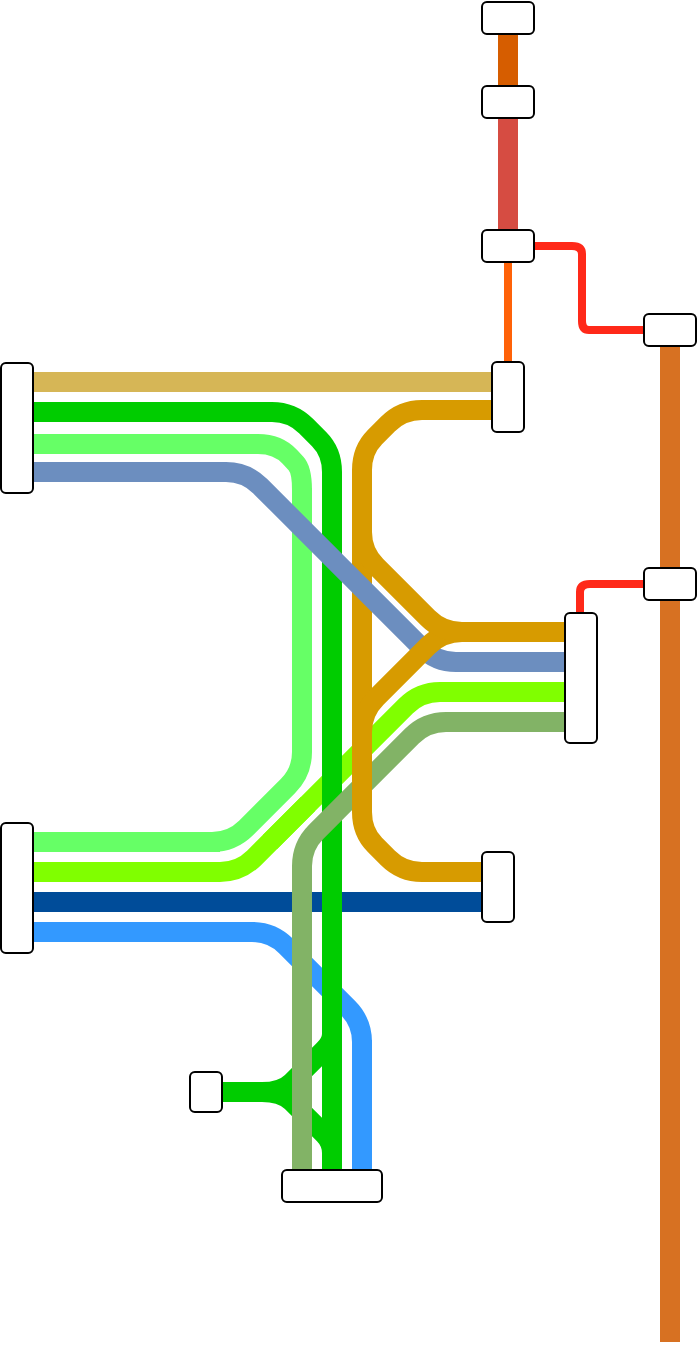 <mxfile version="24.1.0" type="github">
  <diagram name="Page-1" id="5QORuFMQOnyS7oN0RUPV">
    <mxGraphModel dx="1195" dy="652" grid="1" gridSize="1" guides="1" tooltips="1" connect="1" arrows="1" fold="1" page="1" pageScale="1" pageWidth="4681" pageHeight="3300" background="#FFFFFF" math="0" shadow="0">
      <root>
        <mxCell id="0" />
        <mxCell id="1" parent="0" />
        <mxCell id="o2IL8OXkaZYKSykmPxrE-1" value="" style="endArrow=none;html=1;rounded=1;strokeWidth=10;fillColor=#fff2cc;strokeColor=#00CC00;curved=0;movable=0;resizable=0;rotatable=0;deletable=0;editable=0;locked=1;connectable=0;" edge="1" parent="1">
          <mxGeometry width="50" height="50" relative="1" as="geometry">
            <mxPoint x="272" y="655" as="sourcePoint" />
            <mxPoint x="335" y="622" as="targetPoint" />
            <Array as="points">
              <mxPoint x="310" y="655" />
              <mxPoint x="320" y="645" />
              <mxPoint x="335" y="630" />
            </Array>
          </mxGeometry>
        </mxCell>
        <mxCell id="o2IL8OXkaZYKSykmPxrE-3" value="" style="endArrow=none;html=1;rounded=1;strokeWidth=10;fillColor=#fff2cc;strokeColor=#00CC00;curved=0;movable=0;resizable=0;rotatable=0;deletable=0;editable=0;locked=1;connectable=0;" edge="1" parent="1">
          <mxGeometry width="50" height="50" relative="1" as="geometry">
            <mxPoint x="272" y="655.0" as="sourcePoint" />
            <mxPoint x="335" y="691" as="targetPoint" />
            <Array as="points">
              <mxPoint x="310" y="655.0" />
              <mxPoint x="320" y="665.0" />
              <mxPoint x="335" y="680.0" />
            </Array>
          </mxGeometry>
        </mxCell>
        <mxCell id="L3H9LTSSxsZUd-VBXjD--8" value="" style="endArrow=none;html=1;rounded=1;strokeWidth=10;fillColor=#fff2cc;strokeColor=#3399FF;curved=0;movable=0;resizable=0;rotatable=0;deletable=0;editable=0;locked=1;connectable=0;" edge="1" parent="1">
          <mxGeometry width="50" height="50" relative="1" as="geometry">
            <mxPoint x="350" y="644" as="sourcePoint" />
            <mxPoint x="258" y="575" as="targetPoint" />
            <Array as="points">
              <mxPoint x="350" y="620" />
              <mxPoint x="305" y="575" />
            </Array>
          </mxGeometry>
        </mxCell>
        <mxCell id="L3H9LTSSxsZUd-VBXjD--6" value="" style="endArrow=none;html=1;rounded=1;strokeWidth=10;fillColor=#fff2cc;strokeColor=#3399FF;curved=0;movable=0;resizable=0;rotatable=0;deletable=0;editable=0;locked=1;connectable=0;" edge="1" parent="1">
          <mxGeometry width="50" height="50" relative="1" as="geometry">
            <mxPoint x="279" y="575" as="sourcePoint" />
            <mxPoint x="178" y="575" as="targetPoint" />
            <Array as="points" />
          </mxGeometry>
        </mxCell>
        <mxCell id="L3H9LTSSxsZUd-VBXjD--5" value="" style="endArrow=none;html=1;rounded=1;strokeWidth=10;fillColor=#fff2cc;strokeColor=#66FF66;curved=0;movable=0;resizable=0;rotatable=0;deletable=0;editable=0;locked=1;connectable=0;" edge="1" parent="1">
          <mxGeometry width="50" height="50" relative="1" as="geometry">
            <mxPoint x="279" y="530" as="sourcePoint" />
            <mxPoint x="183" y="530" as="targetPoint" />
            <Array as="points" />
          </mxGeometry>
        </mxCell>
        <mxCell id="L3H9LTSSxsZUd-VBXjD--4" value="" style="endArrow=none;html=1;rounded=1;strokeWidth=10;fillColor=#fff2cc;strokeColor=#80FF00;curved=0;movable=0;resizable=0;rotatable=0;deletable=0;editable=0;locked=1;connectable=0;" edge="1" parent="1">
          <mxGeometry width="50" height="50" relative="1" as="geometry">
            <mxPoint x="278" y="545" as="sourcePoint" />
            <mxPoint x="182" y="545" as="targetPoint" />
            <Array as="points" />
          </mxGeometry>
        </mxCell>
        <mxCell id="L3H9LTSSxsZUd-VBXjD--1" value="" style="endArrow=none;html=1;rounded=1;strokeWidth=10;fillColor=#fff2cc;strokeColor=#004C99;curved=0;movable=0;resizable=0;rotatable=0;deletable=0;editable=0;locked=1;connectable=0;" edge="1" parent="1">
          <mxGeometry width="50" height="50" relative="1" as="geometry">
            <mxPoint x="415" y="560" as="sourcePoint" />
            <mxPoint x="179" y="560" as="targetPoint" />
            <Array as="points">
              <mxPoint x="309" y="560" />
            </Array>
          </mxGeometry>
        </mxCell>
        <mxCell id="_Lh3ZuoKEPCo0Oq_zLfu-7" value="" style="endArrow=none;html=1;rounded=1;strokeWidth=10;fillColor=#dae8fc;strokeColor=#66FF66;curved=0;movable=0;resizable=0;rotatable=0;deletable=0;editable=0;locked=1;connectable=0;" parent="1" edge="1">
          <mxGeometry width="50" height="50" relative="1" as="geometry">
            <mxPoint x="320" y="353" as="sourcePoint" />
            <mxPoint x="320" y="482" as="targetPoint" />
            <Array as="points" />
          </mxGeometry>
        </mxCell>
        <mxCell id="_Lh3ZuoKEPCo0Oq_zLfu-5" value="" style="endArrow=none;html=1;rounded=1;strokeWidth=10;fillColor=#dae8fc;strokeColor=#66FF66;curved=0;movable=0;resizable=0;rotatable=0;deletable=0;editable=0;locked=1;connectable=0;" parent="1" edge="1">
          <mxGeometry width="50" height="50" relative="1" as="geometry">
            <mxPoint x="177" y="331" as="sourcePoint" />
            <mxPoint x="320" y="428" as="targetPoint" />
            <Array as="points">
              <mxPoint x="308" y="331" />
              <mxPoint x="320" y="344" />
            </Array>
          </mxGeometry>
        </mxCell>
        <mxCell id="_Lh3ZuoKEPCo0Oq_zLfu-4" value="" style="endArrow=none;html=1;rounded=1;strokeWidth=10;fillColor=#ffe6cc;strokeColor=#d79b00;curved=0;movable=0;resizable=0;rotatable=0;deletable=0;editable=0;locked=1;connectable=0;" parent="1" edge="1">
          <mxGeometry width="50" height="50" relative="1" as="geometry">
            <mxPoint x="415" y="545" as="sourcePoint" />
            <mxPoint x="350" y="493" as="targetPoint" />
            <Array as="points">
              <mxPoint x="370" y="545" />
              <mxPoint x="350" y="525" />
            </Array>
          </mxGeometry>
        </mxCell>
        <mxCell id="F50utUTEcR48LrzfhvM4-18" value="" style="endArrow=none;html=1;rounded=1;strokeWidth=10;fillColor=#ffe6cc;strokeColor=#d79b00;curved=0;endFill=0;startArrow=none;startFill=0;movable=0;resizable=0;rotatable=0;deletable=0;editable=0;locked=1;connectable=0;" parent="1" edge="1">
          <mxGeometry width="50" height="50" relative="1" as="geometry">
            <mxPoint x="350" y="350" as="sourcePoint" />
            <mxPoint x="350" y="477" as="targetPoint" />
            <Array as="points" />
          </mxGeometry>
        </mxCell>
        <mxCell id="F50utUTEcR48LrzfhvM4-24" value="" style="endArrow=none;html=1;rounded=1;strokeWidth=10;fillColor=#d5e8d4;strokeColor=#80FF00;curved=0;movable=0;resizable=0;rotatable=0;deletable=0;editable=0;locked=1;connectable=0;" parent="1" edge="1">
          <mxGeometry width="50" height="50" relative="1" as="geometry">
            <mxPoint x="452" y="455" as="sourcePoint" />
            <mxPoint x="304" y="530" as="targetPoint" />
            <Array as="points">
              <mxPoint x="379.0" y="455" />
              <mxPoint x="339" y="495" />
            </Array>
          </mxGeometry>
        </mxCell>
        <mxCell id="F50utUTEcR48LrzfhvM4-27" value="" style="endArrow=none;html=1;rounded=1;strokeWidth=10;fillColor=#dae8fc;strokeColor=#00CC00;curved=0;movable=0;resizable=0;rotatable=0;deletable=0;editable=0;locked=1;connectable=0;" parent="1" edge="1">
          <mxGeometry width="50" height="50" relative="1" as="geometry">
            <mxPoint x="335" y="363" as="sourcePoint" />
            <mxPoint x="335" y="587" as="targetPoint" />
            <Array as="points" />
          </mxGeometry>
        </mxCell>
        <mxCell id="F50utUTEcR48LrzfhvM4-25" value="" style="endArrow=none;html=1;rounded=1;strokeWidth=10;fillColor=#d5e8d4;strokeColor=#82b366;curved=0;movable=0;resizable=0;rotatable=0;deletable=0;editable=0;locked=1;connectable=0;" parent="1" edge="1">
          <mxGeometry width="50" height="50" relative="1" as="geometry">
            <mxPoint x="454.0" y="470" as="sourcePoint" />
            <mxPoint x="320" y="590" as="targetPoint" />
            <Array as="points">
              <mxPoint x="382.0" y="470" />
              <mxPoint x="320" y="532" />
            </Array>
          </mxGeometry>
        </mxCell>
        <mxCell id="F50utUTEcR48LrzfhvM4-26" value="" style="endArrow=none;html=1;rounded=1;strokeWidth=10;fillColor=#dae8fc;strokeColor=#6c8ebf;curved=0;movable=0;resizable=0;rotatable=0;deletable=0;editable=0;locked=1;connectable=0;" parent="1" edge="1">
          <mxGeometry width="50" height="50" relative="1" as="geometry">
            <mxPoint x="175" y="345" as="sourcePoint" />
            <mxPoint x="281" y="345" as="targetPoint" />
            <Array as="points" />
          </mxGeometry>
        </mxCell>
        <mxCell id="F50utUTEcR48LrzfhvM4-14" value="" style="endArrow=none;html=1;rounded=0;strokeWidth=4;strokeColor=#FF2919;curved=1;" parent="1" edge="1">
          <mxGeometry width="50" height="50" relative="1" as="geometry">
            <mxPoint x="459" y="418" as="sourcePoint" />
            <mxPoint x="491" y="401" as="targetPoint" />
            <Array as="points">
              <mxPoint x="459" y="409" />
              <mxPoint x="459" y="401" />
              <mxPoint x="469" y="401" />
            </Array>
          </mxGeometry>
        </mxCell>
        <mxCell id="F50utUTEcR48LrzfhvM4-12" value="" style="endArrow=none;html=1;rounded=1;strokeWidth=10;fillColor=#fff2cc;strokeColor=#D65D00;curved=0;" parent="1" edge="1">
          <mxGeometry width="50" height="50" relative="1" as="geometry">
            <mxPoint x="423" y="162" as="sourcePoint" />
            <mxPoint x="423" y="117" as="targetPoint" />
            <Array as="points" />
          </mxGeometry>
        </mxCell>
        <mxCell id="F50utUTEcR48LrzfhvM4-9" value="" style="endArrow=none;html=1;rounded=1;strokeWidth=10;fillColor=#fff2cc;strokeColor=#D64C42;curved=0;" parent="1" edge="1">
          <mxGeometry width="50" height="50" relative="1" as="geometry">
            <mxPoint x="423" y="225" as="sourcePoint" />
            <mxPoint x="423" y="167" as="targetPoint" />
            <Array as="points" />
          </mxGeometry>
        </mxCell>
        <mxCell id="F50utUTEcR48LrzfhvM4-7" value="" style="endArrow=none;html=1;rounded=0;strokeWidth=4;strokeColor=#FF2919;curved=1;" parent="1" edge="1">
          <mxGeometry width="50" height="50" relative="1" as="geometry">
            <mxPoint x="491" y="274" as="sourcePoint" />
            <mxPoint x="432" y="232" as="targetPoint" />
            <Array as="points">
              <mxPoint x="467" y="274" />
              <mxPoint x="460" y="274" />
              <mxPoint x="460" y="265" />
              <mxPoint x="460" y="240" />
              <mxPoint x="460" y="232" />
              <mxPoint x="450" y="232" />
            </Array>
          </mxGeometry>
        </mxCell>
        <mxCell id="F50utUTEcR48LrzfhvM4-2" value="" style="endArrow=none;html=1;rounded=0;strokeWidth=4;strokeColor=#FF6208;movable=0;resizable=0;rotatable=0;deletable=0;editable=0;locked=1;connectable=0;" parent="1" edge="1">
          <mxGeometry width="50" height="50" relative="1" as="geometry">
            <mxPoint x="423" y="291" as="sourcePoint" />
            <mxPoint x="423" y="237" as="targetPoint" />
          </mxGeometry>
        </mxCell>
        <mxCell id="Hsu7Jg_zMOlTZOSdq1YD-21" value="" style="endArrow=none;html=1;rounded=1;strokeWidth=10;fillColor=#dae8fc;strokeColor=#00CC00;curved=0;movable=0;resizable=0;rotatable=0;deletable=0;editable=0;locked=1;connectable=0;" parent="1" edge="1">
          <mxGeometry width="50" height="50" relative="1" as="geometry">
            <mxPoint x="180" y="315" as="sourcePoint" />
            <mxPoint x="335" y="425" as="targetPoint" />
            <Array as="points">
              <mxPoint x="315" y="315" />
              <mxPoint x="335" y="335" />
            </Array>
          </mxGeometry>
        </mxCell>
        <mxCell id="Hsu7Jg_zMOlTZOSdq1YD-8" value="" style="endArrow=none;html=1;rounded=1;strokeWidth=10;fillColor=#ffe6cc;strokeColor=#d79b00;curved=0;movable=0;resizable=0;rotatable=0;deletable=0;editable=0;locked=1;connectable=0;" parent="1" edge="1">
          <mxGeometry width="50" height="50" relative="1" as="geometry">
            <mxPoint x="415" y="314" as="sourcePoint" />
            <mxPoint x="350" y="366" as="targetPoint" />
            <Array as="points">
              <mxPoint x="370" y="314" />
              <mxPoint x="350" y="334" />
            </Array>
          </mxGeometry>
        </mxCell>
        <mxCell id="Hsu7Jg_zMOlTZOSdq1YD-20" value="" style="endArrow=none;html=1;rounded=1;strokeWidth=10;fillColor=#dae8fc;strokeColor=#6c8ebf;curved=0;movable=0;resizable=0;rotatable=0;deletable=0;editable=0;locked=1;connectable=0;" parent="1" edge="1">
          <mxGeometry width="50" height="50" relative="1" as="geometry">
            <mxPoint x="265" y="345" as="sourcePoint" />
            <mxPoint x="457" y="440" as="targetPoint" />
            <Array as="points">
              <mxPoint x="292" y="345" />
              <mxPoint x="387" y="440" />
            </Array>
          </mxGeometry>
        </mxCell>
        <mxCell id="Hsu7Jg_zMOlTZOSdq1YD-7" value="" style="endArrow=none;html=1;rounded=1;strokeWidth=10;fillColor=#ffe6cc;strokeColor=#d79b00;curved=0;endFill=0;startArrow=none;startFill=0;movable=0;resizable=0;rotatable=0;deletable=0;editable=0;locked=1;connectable=0;" parent="1" edge="1">
          <mxGeometry width="50" height="50" relative="1" as="geometry">
            <mxPoint x="430" y="425" as="sourcePoint" />
            <mxPoint x="350" y="515" as="targetPoint" />
            <Array as="points">
              <mxPoint x="390" y="425" />
              <mxPoint x="350" y="465" />
            </Array>
          </mxGeometry>
        </mxCell>
        <mxCell id="Hsu7Jg_zMOlTZOSdq1YD-4" value="" style="endArrow=none;html=1;rounded=1;strokeWidth=10;fillColor=#ffe6cc;strokeColor=#d79b00;curved=0;movable=0;resizable=0;rotatable=0;deletable=0;editable=0;locked=1;connectable=0;" parent="1" edge="1">
          <mxGeometry width="50" height="50" relative="1" as="geometry">
            <mxPoint x="350" y="345" as="sourcePoint" />
            <mxPoint x="453" y="425" as="targetPoint" />
            <Array as="points">
              <mxPoint x="350" y="385" />
              <mxPoint x="390" y="425" />
            </Array>
          </mxGeometry>
        </mxCell>
        <mxCell id="Hsu7Jg_zMOlTZOSdq1YD-9" value="" style="endArrow=none;html=1;rounded=1;strokeWidth=10;fillColor=#fff2cc;strokeColor=#d6b656;curved=0;movable=0;resizable=0;rotatable=0;deletable=0;editable=0;locked=1;connectable=0;" parent="1" edge="1">
          <mxGeometry width="50" height="50" relative="1" as="geometry">
            <mxPoint x="416" y="300" as="sourcePoint" />
            <mxPoint x="180" y="300" as="targetPoint" />
            <Array as="points">
              <mxPoint x="310" y="300" />
            </Array>
          </mxGeometry>
        </mxCell>
        <mxCell id="Hsu7Jg_zMOlTZOSdq1YD-10" value="" style="rounded=1;whiteSpace=wrap;html=1;rotation=90;movable=0;resizable=0;rotatable=0;deletable=0;editable=0;locked=1;connectable=0;" parent="1" vertex="1">
          <mxGeometry x="145" y="315" width="65" height="16" as="geometry" />
        </mxCell>
        <mxCell id="Hsu7Jg_zMOlTZOSdq1YD-3" value="" style="rounded=1;whiteSpace=wrap;html=1;rotation=0;direction=south;movable=0;resizable=0;rotatable=0;deletable=0;editable=0;locked=1;connectable=0;" parent="1" vertex="1">
          <mxGeometry x="415" y="290" width="16" height="35" as="geometry" />
        </mxCell>
        <mxCell id="Hsu7Jg_zMOlTZOSdq1YD-13" value="" style="rounded=1;whiteSpace=wrap;html=1;rotation=0;flipH=0;flipV=0;direction=south;movable=0;resizable=0;rotatable=0;deletable=0;editable=0;locked=1;connectable=0;" parent="1" vertex="1">
          <mxGeometry x="410" y="535" width="16" height="35" as="geometry" />
        </mxCell>
        <mxCell id="Hsu7Jg_zMOlTZOSdq1YD-5" value="" style="rounded=1;whiteSpace=wrap;html=1;rotation=90;direction=west;flipH=0;flipV=0;movable=0;resizable=0;rotatable=0;deletable=0;editable=0;locked=1;connectable=0;" parent="1" vertex="1">
          <mxGeometry x="427" y="440" width="65" height="16" as="geometry" />
        </mxCell>
        <mxCell id="Hsu7Jg_zMOlTZOSdq1YD-17" value="" style="endArrow=none;html=1;rounded=1;strokeWidth=10;fillColor=#ffe6cc;strokeColor=#D77122;curved=0;" parent="1" edge="1">
          <mxGeometry width="50" height="50" relative="1" as="geometry">
            <mxPoint x="504" y="280" as="sourcePoint" />
            <mxPoint x="504" y="780" as="targetPoint" />
            <Array as="points" />
          </mxGeometry>
        </mxCell>
        <mxCell id="Hsu7Jg_zMOlTZOSdq1YD-14" value="" style="rounded=1;whiteSpace=wrap;html=1;rotation=90;" parent="1" vertex="1">
          <mxGeometry x="496" y="388" width="16" height="26" as="geometry" />
        </mxCell>
        <mxCell id="Hsu7Jg_zMOlTZOSdq1YD-19" value="" style="rounded=1;whiteSpace=wrap;html=1;rotation=90;" parent="1" vertex="1">
          <mxGeometry x="496" y="261" width="16" height="26" as="geometry" />
        </mxCell>
        <mxCell id="F50utUTEcR48LrzfhvM4-6" value="" style="rounded=1;whiteSpace=wrap;html=1;rotation=90;" parent="1" vertex="1">
          <mxGeometry x="415" y="219" width="16" height="26" as="geometry" />
        </mxCell>
        <mxCell id="F50utUTEcR48LrzfhvM4-10" value="" style="rounded=1;whiteSpace=wrap;html=1;rotation=90;" parent="1" vertex="1">
          <mxGeometry x="415" y="105" width="16" height="26" as="geometry" />
        </mxCell>
        <mxCell id="F50utUTEcR48LrzfhvM4-13" value="" style="rounded=1;whiteSpace=wrap;html=1;rotation=90;" parent="1" vertex="1">
          <mxGeometry x="415" y="147" width="16" height="26" as="geometry" />
        </mxCell>
        <mxCell id="_Lh3ZuoKEPCo0Oq_zLfu-3" value="" style="endArrow=none;html=1;rounded=1;strokeWidth=10;fillColor=#d5e8d4;strokeColor=#80FF00;curved=0;movable=0;resizable=0;rotatable=0;deletable=0;editable=0;locked=1;connectable=0;" parent="1" edge="1">
          <mxGeometry width="50" height="50" relative="1" as="geometry">
            <mxPoint x="323" y="511" as="sourcePoint" />
            <mxPoint x="226" y="545" as="targetPoint" />
            <Array as="points">
              <mxPoint x="289" y="545" />
            </Array>
          </mxGeometry>
        </mxCell>
        <mxCell id="_Lh3ZuoKEPCo0Oq_zLfu-8" value="" style="endArrow=none;html=1;rounded=1;strokeColor=#66FF66;strokeWidth=10;curved=0;movable=0;resizable=0;rotatable=0;deletable=0;editable=0;locked=1;connectable=0;" parent="1" edge="1">
          <mxGeometry width="50" height="50" relative="1" as="geometry">
            <mxPoint x="253" y="530" as="sourcePoint" />
            <mxPoint x="320" y="467" as="targetPoint" />
            <Array as="points">
              <mxPoint x="285" y="530" />
              <mxPoint x="320" y="495" />
            </Array>
          </mxGeometry>
        </mxCell>
        <mxCell id="L3H9LTSSxsZUd-VBXjD--2" value="" style="rounded=1;whiteSpace=wrap;html=1;rotation=90;movable=0;resizable=0;rotatable=0;deletable=0;editable=0;locked=1;connectable=0;" vertex="1" parent="1">
          <mxGeometry x="145" y="545" width="65" height="16" as="geometry" />
        </mxCell>
        <mxCell id="L3H9LTSSxsZUd-VBXjD--7" value="" style="endArrow=none;html=1;rounded=1;strokeWidth=10;fillColor=#fff2cc;strokeColor=#3399FF;curved=0;movable=0;resizable=0;rotatable=0;deletable=0;editable=0;locked=1;connectable=0;" edge="1" parent="1">
          <mxGeometry width="50" height="50" relative="1" as="geometry">
            <mxPoint x="350" y="695" as="sourcePoint" />
            <mxPoint x="350" y="629" as="targetPoint" />
            <Array as="points" />
          </mxGeometry>
        </mxCell>
        <mxCell id="L3H9LTSSxsZUd-VBXjD--9" value="" style="endArrow=none;html=1;rounded=1;strokeWidth=10;fillColor=#fff2cc;strokeColor=#82B366;curved=0;movable=0;resizable=0;rotatable=0;deletable=0;editable=0;locked=1;connectable=0;" edge="1" parent="1">
          <mxGeometry width="50" height="50" relative="1" as="geometry">
            <mxPoint x="320" y="694" as="sourcePoint" />
            <mxPoint x="320" y="589" as="targetPoint" />
            <Array as="points" />
          </mxGeometry>
        </mxCell>
        <mxCell id="L3H9LTSSxsZUd-VBXjD--10" value="" style="endArrow=none;html=1;rounded=1;strokeWidth=10;fillColor=#fff2cc;strokeColor=#00CC00;curved=0;movable=0;resizable=0;rotatable=0;deletable=0;editable=0;locked=1;connectable=0;" edge="1" parent="1">
          <mxGeometry width="50" height="50" relative="1" as="geometry">
            <mxPoint x="335" y="695" as="sourcePoint" />
            <mxPoint x="335" y="583" as="targetPoint" />
            <Array as="points" />
          </mxGeometry>
        </mxCell>
        <mxCell id="o2IL8OXkaZYKSykmPxrE-4" value="" style="rounded=1;whiteSpace=wrap;html=1;rotation=90;direction=south;movable=0;resizable=0;rotatable=0;deletable=0;editable=0;locked=1;connectable=0;" vertex="1" parent="1">
          <mxGeometry x="262" y="647" width="20" height="16" as="geometry" />
        </mxCell>
        <mxCell id="o2IL8OXkaZYKSykmPxrE-5" value="" style="rounded=1;whiteSpace=wrap;html=1;rotation=90;movable=0;resizable=0;rotatable=0;deletable=0;editable=0;locked=1;connectable=0;direction=south;" vertex="1" parent="1">
          <mxGeometry x="327" y="677" width="16" height="50" as="geometry" />
        </mxCell>
      </root>
    </mxGraphModel>
  </diagram>
</mxfile>
